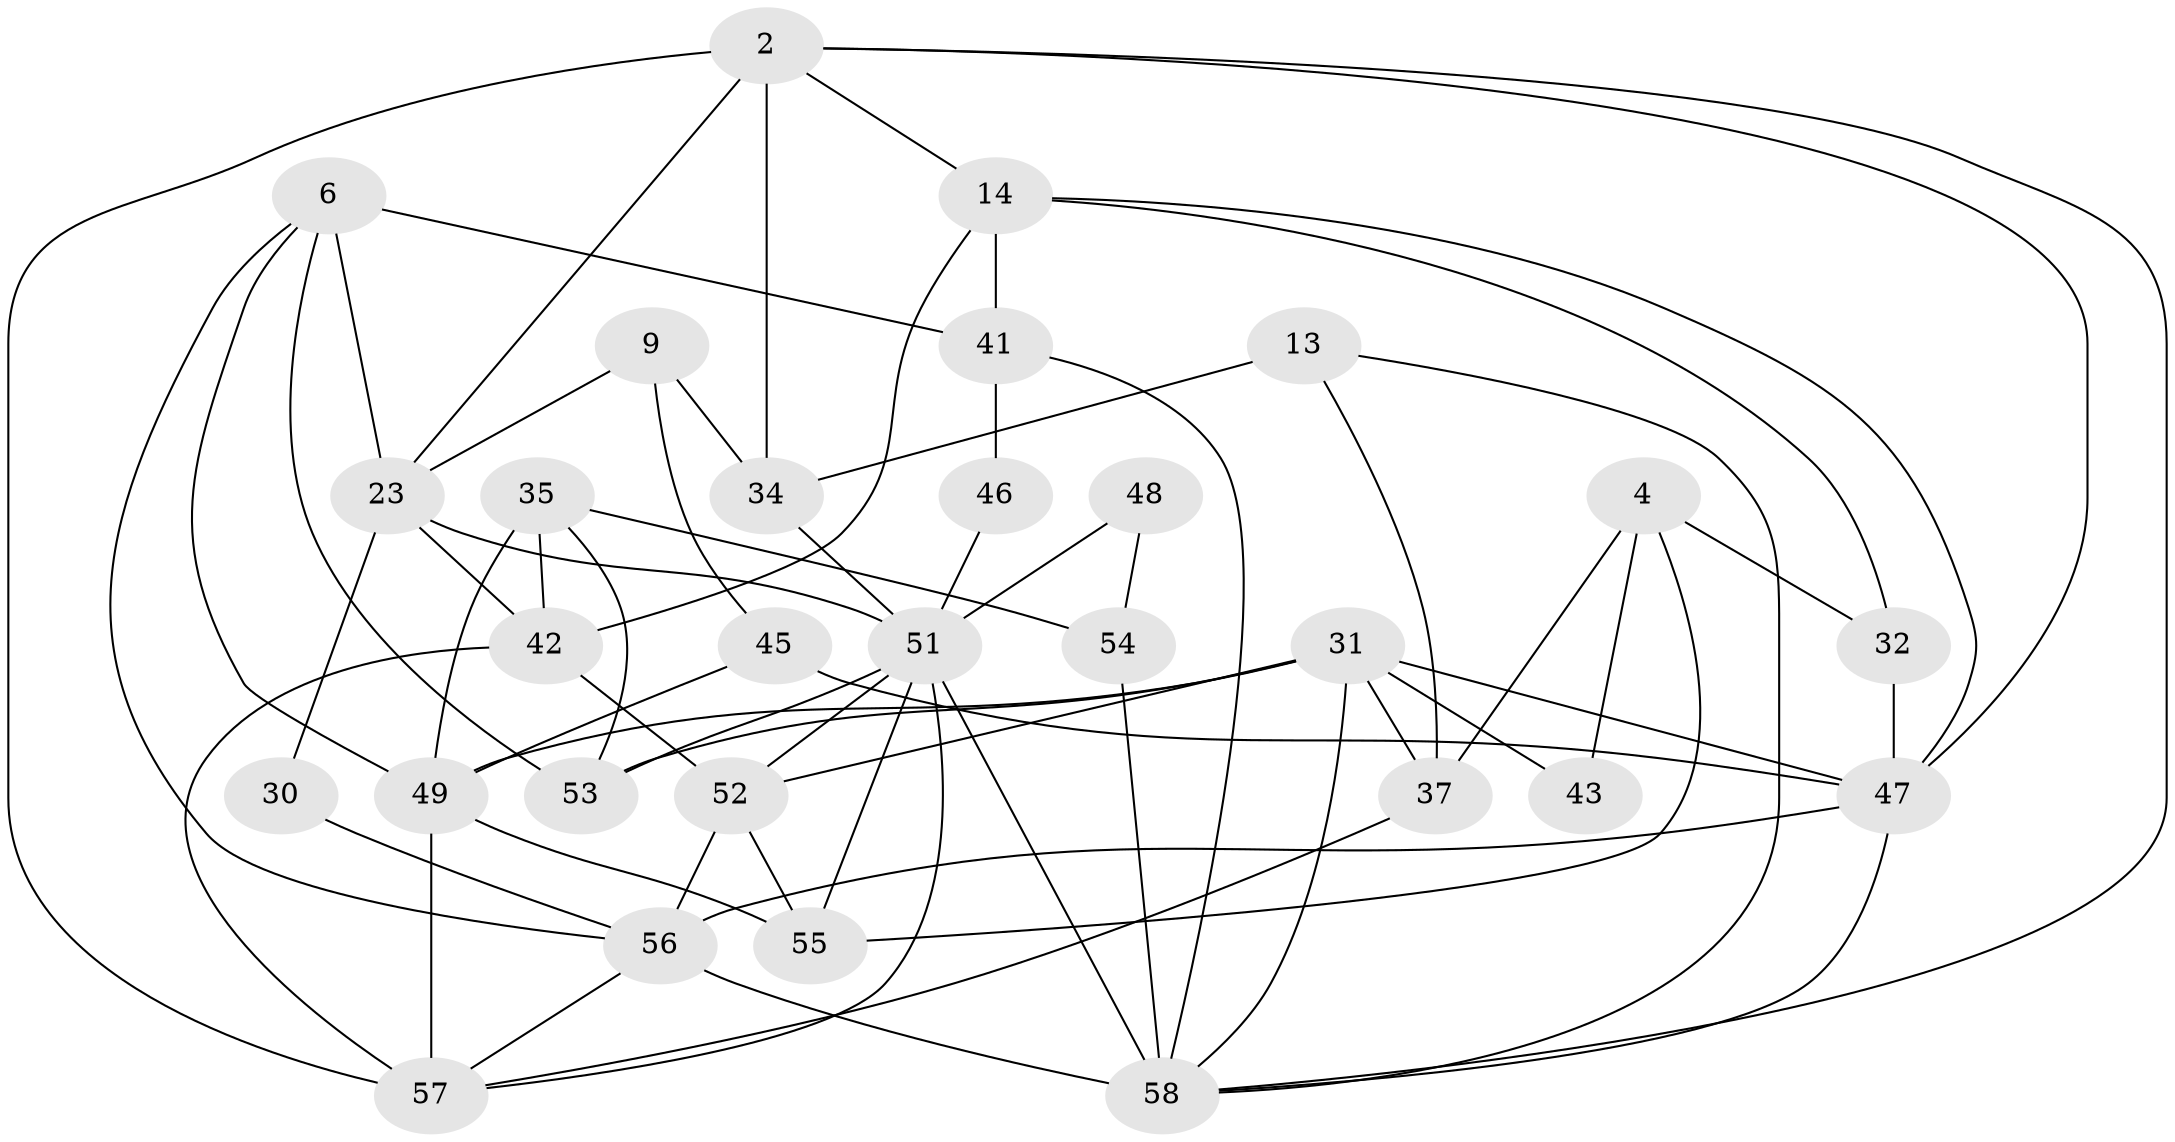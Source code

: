 // original degree distribution, {3: 0.3103448275862069, 7: 0.017241379310344827, 6: 0.10344827586206896, 4: 0.25862068965517243, 5: 0.15517241379310345, 2: 0.1206896551724138, 8: 0.034482758620689655}
// Generated by graph-tools (version 1.1) at 2025/49/03/09/25 04:49:50]
// undirected, 29 vertices, 66 edges
graph export_dot {
graph [start="1"]
  node [color=gray90,style=filled];
  2;
  4;
  6;
  9;
  13;
  14 [super="+5+11"];
  23 [super="+22+8"];
  30;
  31 [super="+17"];
  32 [super="+20"];
  34 [super="+3"];
  35 [super="+33"];
  37 [super="+24"];
  41 [super="+26"];
  42;
  43;
  45;
  46;
  47 [super="+29+25"];
  48;
  49;
  51 [super="+28"];
  52 [super="+12"];
  53;
  54;
  55 [super="+15"];
  56 [super="+19+40"];
  57 [super="+36"];
  58 [super="+38+50"];
  2 -- 57 [weight=2];
  2 -- 58;
  2 -- 34;
  2 -- 14;
  2 -- 23;
  2 -- 47;
  4 -- 55 [weight=2];
  4 -- 32;
  4 -- 37 [weight=2];
  4 -- 43;
  6 -- 23;
  6 -- 49;
  6 -- 41 [weight=2];
  6 -- 53;
  6 -- 56;
  9 -- 34 [weight=2];
  9 -- 45;
  9 -- 23;
  13 -- 34 [weight=2];
  13 -- 37;
  13 -- 58;
  14 -- 47;
  14 -- 41 [weight=2];
  14 -- 42;
  14 -- 32;
  23 -- 30;
  23 -- 42 [weight=2];
  23 -- 51;
  30 -- 56;
  31 -- 49 [weight=2];
  31 -- 43;
  31 -- 47 [weight=2];
  31 -- 37;
  31 -- 53;
  31 -- 52;
  31 -- 58;
  32 -- 47;
  34 -- 51 [weight=3];
  35 -- 49 [weight=2];
  35 -- 54;
  35 -- 42;
  35 -- 53;
  37 -- 57;
  41 -- 46;
  41 -- 58 [weight=2];
  42 -- 57;
  42 -- 52;
  45 -- 49;
  45 -- 47;
  46 -- 51;
  47 -- 56;
  47 -- 58 [weight=2];
  48 -- 54;
  48 -- 51;
  49 -- 57;
  49 -- 55;
  51 -- 55;
  51 -- 52;
  51 -- 53;
  51 -- 57;
  51 -- 58 [weight=5];
  52 -- 56;
  52 -- 55;
  54 -- 58;
  56 -- 57;
  56 -- 58 [weight=2];
}
